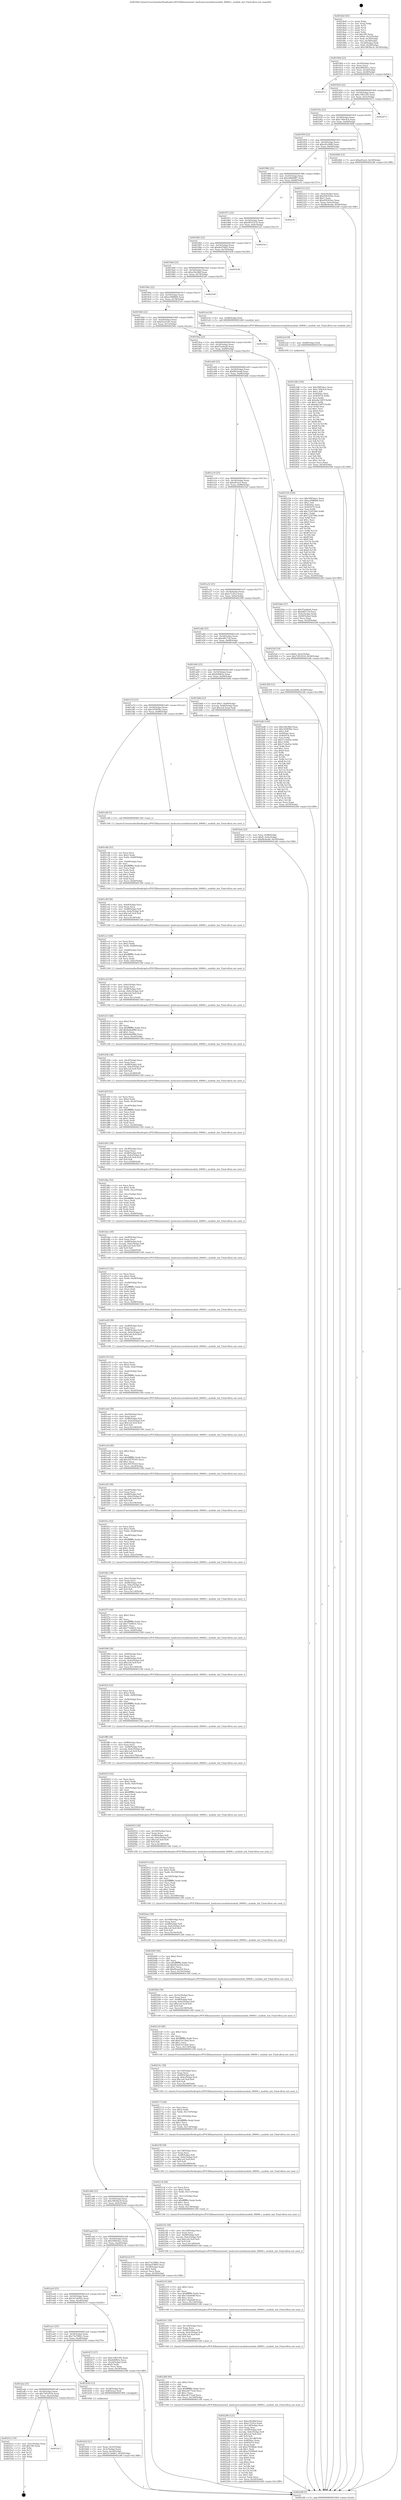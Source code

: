 digraph "0x4018e0" {
  label = "0x4018e0 (/mnt/c/Users/mathe/Desktop/tcc/POCII/binaries/extr_hashcatsrcmodulesmodule_00600.c_module_init_Final-ollvm.out::main(0))"
  labelloc = "t"
  node[shape=record]

  Entry [label="",width=0.3,height=0.3,shape=circle,fillcolor=black,style=filled]
  "0x40190d" [label="{
     0x40190d [23]\l
     | [instrs]\l
     &nbsp;&nbsp;0x40190d \<+3\>: mov -0x50(%rbp),%eax\l
     &nbsp;&nbsp;0x401910 \<+2\>: mov %eax,%ecx\l
     &nbsp;&nbsp;0x401912 \<+6\>: sub $0xa49d301c,%ecx\l
     &nbsp;&nbsp;0x401918 \<+3\>: mov %eax,-0x54(%rbp)\l
     &nbsp;&nbsp;0x40191b \<+3\>: mov %ecx,-0x58(%rbp)\l
     &nbsp;&nbsp;0x40191e \<+6\>: je 000000000040247e \<main+0xb9e\>\l
  }"]
  "0x40247e" [label="{
     0x40247e\l
  }", style=dashed]
  "0x401924" [label="{
     0x401924 [22]\l
     | [instrs]\l
     &nbsp;&nbsp;0x401924 \<+5\>: jmp 0000000000401929 \<main+0x49\>\l
     &nbsp;&nbsp;0x401929 \<+3\>: mov -0x54(%rbp),%eax\l
     &nbsp;&nbsp;0x40192c \<+5\>: sub $0xc1963185,%eax\l
     &nbsp;&nbsp;0x401931 \<+3\>: mov %eax,-0x5c(%rbp)\l
     &nbsp;&nbsp;0x401934 \<+6\>: je 0000000000402472 \<main+0xb92\>\l
  }"]
  Exit [label="",width=0.3,height=0.3,shape=circle,fillcolor=black,style=filled,peripheries=2]
  "0x402472" [label="{
     0x402472\l
  }", style=dashed]
  "0x40193a" [label="{
     0x40193a [22]\l
     | [instrs]\l
     &nbsp;&nbsp;0x40193a \<+5\>: jmp 000000000040193f \<main+0x5f\>\l
     &nbsp;&nbsp;0x40193f \<+3\>: mov -0x54(%rbp),%eax\l
     &nbsp;&nbsp;0x401942 \<+5\>: sub $0xc749c4c4,%eax\l
     &nbsp;&nbsp;0x401947 \<+3\>: mov %eax,-0x60(%rbp)\l
     &nbsp;&nbsp;0x40194a \<+6\>: je 0000000000402466 \<main+0xb86\>\l
  }"]
  "0x401b13" [label="{
     0x401b13\l
  }", style=dashed]
  "0x402466" [label="{
     0x402466 [12]\l
     | [instrs]\l
     &nbsp;&nbsp;0x402466 \<+7\>: movl $0xe81ae5,-0x50(%rbp)\l
     &nbsp;&nbsp;0x40246d \<+5\>: jmp 0000000000402c68 \<main+0x1388\>\l
  }"]
  "0x401950" [label="{
     0x401950 [22]\l
     | [instrs]\l
     &nbsp;&nbsp;0x401950 \<+5\>: jmp 0000000000401955 \<main+0x75\>\l
     &nbsp;&nbsp;0x401955 \<+3\>: mov -0x54(%rbp),%eax\l
     &nbsp;&nbsp;0x401958 \<+5\>: sub $0xcb5cfd46,%eax\l
     &nbsp;&nbsp;0x40195d \<+3\>: mov %eax,-0x64(%rbp)\l
     &nbsp;&nbsp;0x401960 \<+6\>: je 0000000000402315 \<main+0xa35\>\l
  }"]
  "0x4025c2" [label="{
     0x4025c2 [19]\l
     | [instrs]\l
     &nbsp;&nbsp;0x4025c2 \<+3\>: mov -0x2c(%rbp),%eax\l
     &nbsp;&nbsp;0x4025c5 \<+7\>: add $0x190,%rsp\l
     &nbsp;&nbsp;0x4025cc \<+1\>: pop %rbx\l
     &nbsp;&nbsp;0x4025cd \<+2\>: pop %r12\l
     &nbsp;&nbsp;0x4025cf \<+2\>: pop %r14\l
     &nbsp;&nbsp;0x4025d1 \<+2\>: pop %r15\l
     &nbsp;&nbsp;0x4025d3 \<+1\>: pop %rbp\l
     &nbsp;&nbsp;0x4025d4 \<+1\>: ret\l
  }"]
  "0x402315" [label="{
     0x402315 [31]\l
     | [instrs]\l
     &nbsp;&nbsp;0x402315 \<+3\>: mov -0x4c(%rbp),%eax\l
     &nbsp;&nbsp;0x402318 \<+5\>: add $0xd58343ee,%eax\l
     &nbsp;&nbsp;0x40231d \<+3\>: add $0x1,%eax\l
     &nbsp;&nbsp;0x402320 \<+5\>: sub $0xd58343ee,%eax\l
     &nbsp;&nbsp;0x402325 \<+3\>: mov %eax,-0x4c(%rbp)\l
     &nbsp;&nbsp;0x402328 \<+7\>: movl $0xf8cfeedd,-0x50(%rbp)\l
     &nbsp;&nbsp;0x40232f \<+5\>: jmp 0000000000402c68 \<main+0x1388\>\l
  }"]
  "0x401966" [label="{
     0x401966 [22]\l
     | [instrs]\l
     &nbsp;&nbsp;0x401966 \<+5\>: jmp 000000000040196b \<main+0x8b\>\l
     &nbsp;&nbsp;0x40196b \<+3\>: mov -0x54(%rbp),%eax\l
     &nbsp;&nbsp;0x40196e \<+5\>: sub $0xcb6b6987,%eax\l
     &nbsp;&nbsp;0x401973 \<+3\>: mov %eax,-0x68(%rbp)\l
     &nbsp;&nbsp;0x401976 \<+6\>: je 0000000000402c5c \<main+0x137c\>\l
  }"]
  "0x4023d6" [label="{
     0x4023d6 [144]\l
     | [instrs]\l
     &nbsp;&nbsp;0x4023d6 \<+5\>: mov $0x5085ebcc,%eax\l
     &nbsp;&nbsp;0x4023db \<+5\>: mov $0xc749c4c4,%ecx\l
     &nbsp;&nbsp;0x4023e0 \<+2\>: mov $0x1,%dl\l
     &nbsp;&nbsp;0x4023e2 \<+7\>: mov 0x4050ac,%esi\l
     &nbsp;&nbsp;0x4023e9 \<+8\>: mov 0x405074,%r8d\l
     &nbsp;&nbsp;0x4023f1 \<+3\>: mov %esi,%r9d\l
     &nbsp;&nbsp;0x4023f4 \<+7\>: add $0xe6a7d97f,%r9d\l
     &nbsp;&nbsp;0x4023fb \<+4\>: sub $0x1,%r9d\l
     &nbsp;&nbsp;0x4023ff \<+7\>: sub $0xe6a7d97f,%r9d\l
     &nbsp;&nbsp;0x402406 \<+4\>: imul %r9d,%esi\l
     &nbsp;&nbsp;0x40240a \<+3\>: and $0x1,%esi\l
     &nbsp;&nbsp;0x40240d \<+3\>: cmp $0x0,%esi\l
     &nbsp;&nbsp;0x402410 \<+4\>: sete %r10b\l
     &nbsp;&nbsp;0x402414 \<+4\>: cmp $0xa,%r8d\l
     &nbsp;&nbsp;0x402418 \<+4\>: setl %r11b\l
     &nbsp;&nbsp;0x40241c \<+3\>: mov %r10b,%bl\l
     &nbsp;&nbsp;0x40241f \<+3\>: xor $0xff,%bl\l
     &nbsp;&nbsp;0x402422 \<+3\>: mov %r11b,%r14b\l
     &nbsp;&nbsp;0x402425 \<+4\>: xor $0xff,%r14b\l
     &nbsp;&nbsp;0x402429 \<+3\>: xor $0x0,%dl\l
     &nbsp;&nbsp;0x40242c \<+3\>: mov %bl,%r15b\l
     &nbsp;&nbsp;0x40242f \<+4\>: and $0x0,%r15b\l
     &nbsp;&nbsp;0x402433 \<+3\>: and %dl,%r10b\l
     &nbsp;&nbsp;0x402436 \<+3\>: mov %r14b,%r12b\l
     &nbsp;&nbsp;0x402439 \<+4\>: and $0x0,%r12b\l
     &nbsp;&nbsp;0x40243d \<+3\>: and %dl,%r11b\l
     &nbsp;&nbsp;0x402440 \<+3\>: or %r10b,%r15b\l
     &nbsp;&nbsp;0x402443 \<+3\>: or %r11b,%r12b\l
     &nbsp;&nbsp;0x402446 \<+3\>: xor %r12b,%r15b\l
     &nbsp;&nbsp;0x402449 \<+3\>: or %r14b,%bl\l
     &nbsp;&nbsp;0x40244c \<+3\>: xor $0xff,%bl\l
     &nbsp;&nbsp;0x40244f \<+3\>: or $0x0,%dl\l
     &nbsp;&nbsp;0x402452 \<+2\>: and %dl,%bl\l
     &nbsp;&nbsp;0x402454 \<+3\>: or %bl,%r15b\l
     &nbsp;&nbsp;0x402457 \<+4\>: test $0x1,%r15b\l
     &nbsp;&nbsp;0x40245b \<+3\>: cmovne %ecx,%eax\l
     &nbsp;&nbsp;0x40245e \<+3\>: mov %eax,-0x50(%rbp)\l
     &nbsp;&nbsp;0x402461 \<+5\>: jmp 0000000000402c68 \<main+0x1388\>\l
  }"]
  "0x402c5c" [label="{
     0x402c5c\l
  }", style=dashed]
  "0x40197c" [label="{
     0x40197c [22]\l
     | [instrs]\l
     &nbsp;&nbsp;0x40197c \<+5\>: jmp 0000000000401981 \<main+0xa1\>\l
     &nbsp;&nbsp;0x401981 \<+3\>: mov -0x54(%rbp),%eax\l
     &nbsp;&nbsp;0x401984 \<+5\>: sub $0xd4553a7b,%eax\l
     &nbsp;&nbsp;0x401989 \<+3\>: mov %eax,-0x6c(%rbp)\l
     &nbsp;&nbsp;0x40198c \<+6\>: je 00000000004025a3 \<main+0xcc3\>\l
  }"]
  "0x4023cd" [label="{
     0x4023cd [9]\l
     | [instrs]\l
     &nbsp;&nbsp;0x4023cd \<+4\>: mov -0x48(%rbp),%rdi\l
     &nbsp;&nbsp;0x4023d1 \<+5\>: call 0000000000401030 \<free@plt\>\l
     | [calls]\l
     &nbsp;&nbsp;0x401030 \{1\} (unknown)\l
  }"]
  "0x4025a3" [label="{
     0x4025a3\l
  }", style=dashed]
  "0x401992" [label="{
     0x401992 [22]\l
     | [instrs]\l
     &nbsp;&nbsp;0x401992 \<+5\>: jmp 0000000000401997 \<main+0xb7\>\l
     &nbsp;&nbsp;0x401997 \<+3\>: mov -0x54(%rbp),%eax\l
     &nbsp;&nbsp;0x40199a \<+5\>: sub $0xded7f693,%eax\l
     &nbsp;&nbsp;0x40199f \<+3\>: mov %eax,-0x70(%rbp)\l
     &nbsp;&nbsp;0x4019a2 \<+6\>: je 0000000000401b38 \<main+0x258\>\l
  }"]
  "0x402290" [label="{
     0x402290 [121]\l
     | [instrs]\l
     &nbsp;&nbsp;0x402290 \<+5\>: mov $0xe36c9faf,%ecx\l
     &nbsp;&nbsp;0x402295 \<+5\>: mov $0xe723f1a,%edx\l
     &nbsp;&nbsp;0x40229a \<+6\>: mov -0x128(%rbp),%esi\l
     &nbsp;&nbsp;0x4022a0 \<+3\>: imul %eax,%esi\l
     &nbsp;&nbsp;0x4022a3 \<+4\>: mov -0x48(%rbp),%r8\l
     &nbsp;&nbsp;0x4022a7 \<+4\>: movslq -0x4c(%rbp),%r9\l
     &nbsp;&nbsp;0x4022ab \<+7\>: imul $0x1e0,%r9,%r9\l
     &nbsp;&nbsp;0x4022b2 \<+3\>: add %r9,%r8\l
     &nbsp;&nbsp;0x4022b5 \<+7\>: mov %esi,0x1d8(%r8)\l
     &nbsp;&nbsp;0x4022bc \<+7\>: mov 0x4050ac,%eax\l
     &nbsp;&nbsp;0x4022c3 \<+7\>: mov 0x405074,%esi\l
     &nbsp;&nbsp;0x4022ca \<+2\>: mov %eax,%edi\l
     &nbsp;&nbsp;0x4022cc \<+6\>: sub $0xe70566a6,%edi\l
     &nbsp;&nbsp;0x4022d2 \<+3\>: sub $0x1,%edi\l
     &nbsp;&nbsp;0x4022d5 \<+6\>: add $0xe70566a6,%edi\l
     &nbsp;&nbsp;0x4022db \<+3\>: imul %edi,%eax\l
     &nbsp;&nbsp;0x4022de \<+3\>: and $0x1,%eax\l
     &nbsp;&nbsp;0x4022e1 \<+3\>: cmp $0x0,%eax\l
     &nbsp;&nbsp;0x4022e4 \<+4\>: sete %r10b\l
     &nbsp;&nbsp;0x4022e8 \<+3\>: cmp $0xa,%esi\l
     &nbsp;&nbsp;0x4022eb \<+4\>: setl %r11b\l
     &nbsp;&nbsp;0x4022ef \<+3\>: mov %r10b,%bl\l
     &nbsp;&nbsp;0x4022f2 \<+3\>: and %r11b,%bl\l
     &nbsp;&nbsp;0x4022f5 \<+3\>: xor %r11b,%r10b\l
     &nbsp;&nbsp;0x4022f8 \<+3\>: or %r10b,%bl\l
     &nbsp;&nbsp;0x4022fb \<+3\>: test $0x1,%bl\l
     &nbsp;&nbsp;0x4022fe \<+3\>: cmovne %edx,%ecx\l
     &nbsp;&nbsp;0x402301 \<+3\>: mov %ecx,-0x50(%rbp)\l
     &nbsp;&nbsp;0x402304 \<+5\>: jmp 0000000000402c68 \<main+0x1388\>\l
  }"]
  "0x401b38" [label="{
     0x401b38\l
  }", style=dashed]
  "0x4019a8" [label="{
     0x4019a8 [22]\l
     | [instrs]\l
     &nbsp;&nbsp;0x4019a8 \<+5\>: jmp 00000000004019ad \<main+0xcd\>\l
     &nbsp;&nbsp;0x4019ad \<+3\>: mov -0x54(%rbp),%eax\l
     &nbsp;&nbsp;0x4019b0 \<+5\>: sub $0xe36c9faf,%eax\l
     &nbsp;&nbsp;0x4019b5 \<+3\>: mov %eax,-0x74(%rbp)\l
     &nbsp;&nbsp;0x4019b8 \<+6\>: je 00000000004025d5 \<main+0xcf5\>\l
  }"]
  "0x402268" [label="{
     0x402268 [40]\l
     | [instrs]\l
     &nbsp;&nbsp;0x402268 \<+5\>: mov $0x2,%ecx\l
     &nbsp;&nbsp;0x40226d \<+1\>: cltd\l
     &nbsp;&nbsp;0x40226e \<+2\>: idiv %ecx\l
     &nbsp;&nbsp;0x402270 \<+6\>: imul $0xfffffffe,%edx,%ecx\l
     &nbsp;&nbsp;0x402276 \<+6\>: add $0xe2b77e2d,%ecx\l
     &nbsp;&nbsp;0x40227c \<+3\>: add $0x1,%ecx\l
     &nbsp;&nbsp;0x40227f \<+6\>: sub $0xe2b77e2d,%ecx\l
     &nbsp;&nbsp;0x402285 \<+6\>: mov %ecx,-0x128(%rbp)\l
     &nbsp;&nbsp;0x40228b \<+5\>: call 0000000000401160 \<next_i\>\l
     | [calls]\l
     &nbsp;&nbsp;0x401160 \{1\} (/mnt/c/Users/mathe/Desktop/tcc/POCII/binaries/extr_hashcatsrcmodulesmodule_00600.c_module_init_Final-ollvm.out::next_i)\l
  }"]
  "0x4025d5" [label="{
     0x4025d5\l
  }", style=dashed]
  "0x4019be" [label="{
     0x4019be [22]\l
     | [instrs]\l
     &nbsp;&nbsp;0x4019be \<+5\>: jmp 00000000004019c3 \<main+0xe3\>\l
     &nbsp;&nbsp;0x4019c3 \<+3\>: mov -0x54(%rbp),%eax\l
     &nbsp;&nbsp;0x4019c6 \<+5\>: sub $0xec098668,%eax\l
     &nbsp;&nbsp;0x4019cb \<+3\>: mov %eax,-0x78(%rbp)\l
     &nbsp;&nbsp;0x4019ce \<+6\>: je 00000000004023c4 \<main+0xae4\>\l
  }"]
  "0x402241" [label="{
     0x402241 [39]\l
     | [instrs]\l
     &nbsp;&nbsp;0x402241 \<+6\>: mov -0x124(%rbp),%ecx\l
     &nbsp;&nbsp;0x402247 \<+3\>: imul %eax,%ecx\l
     &nbsp;&nbsp;0x40224a \<+4\>: mov -0x48(%rbp),%r8\l
     &nbsp;&nbsp;0x40224e \<+4\>: movslq -0x4c(%rbp),%r9\l
     &nbsp;&nbsp;0x402252 \<+7\>: imul $0x1e0,%r9,%r9\l
     &nbsp;&nbsp;0x402259 \<+3\>: add %r9,%r8\l
     &nbsp;&nbsp;0x40225c \<+7\>: mov %ecx,0x1d4(%r8)\l
     &nbsp;&nbsp;0x402263 \<+5\>: call 0000000000401160 \<next_i\>\l
     | [calls]\l
     &nbsp;&nbsp;0x401160 \{1\} (/mnt/c/Users/mathe/Desktop/tcc/POCII/binaries/extr_hashcatsrcmodulesmodule_00600.c_module_init_Final-ollvm.out::next_i)\l
  }"]
  "0x4023c4" [label="{
     0x4023c4 [9]\l
     | [instrs]\l
     &nbsp;&nbsp;0x4023c4 \<+4\>: mov -0x48(%rbp),%rdi\l
     &nbsp;&nbsp;0x4023c8 \<+5\>: call 0000000000401440 \<module_init\>\l
     | [calls]\l
     &nbsp;&nbsp;0x401440 \{1\} (/mnt/c/Users/mathe/Desktop/tcc/POCII/binaries/extr_hashcatsrcmodulesmodule_00600.c_module_init_Final-ollvm.out::module_init)\l
  }"]
  "0x4019d4" [label="{
     0x4019d4 [22]\l
     | [instrs]\l
     &nbsp;&nbsp;0x4019d4 \<+5\>: jmp 00000000004019d9 \<main+0xf9\>\l
     &nbsp;&nbsp;0x4019d9 \<+3\>: mov -0x54(%rbp),%eax\l
     &nbsp;&nbsp;0x4019dc \<+5\>: sub $0xf3e2216c,%eax\l
     &nbsp;&nbsp;0x4019e1 \<+3\>: mov %eax,-0x7c(%rbp)\l
     &nbsp;&nbsp;0x4019e4 \<+6\>: je 000000000040250e \<main+0xc2e\>\l
  }"]
  "0x402219" [label="{
     0x402219 [40]\l
     | [instrs]\l
     &nbsp;&nbsp;0x402219 \<+5\>: mov $0x2,%ecx\l
     &nbsp;&nbsp;0x40221e \<+1\>: cltd\l
     &nbsp;&nbsp;0x40221f \<+2\>: idiv %ecx\l
     &nbsp;&nbsp;0x402221 \<+6\>: imul $0xfffffffe,%edx,%ecx\l
     &nbsp;&nbsp;0x402227 \<+6\>: sub $0x7c6ade8f,%ecx\l
     &nbsp;&nbsp;0x40222d \<+3\>: add $0x1,%ecx\l
     &nbsp;&nbsp;0x402230 \<+6\>: add $0x7c6ade8f,%ecx\l
     &nbsp;&nbsp;0x402236 \<+6\>: mov %ecx,-0x124(%rbp)\l
     &nbsp;&nbsp;0x40223c \<+5\>: call 0000000000401160 \<next_i\>\l
     | [calls]\l
     &nbsp;&nbsp;0x401160 \{1\} (/mnt/c/Users/mathe/Desktop/tcc/POCII/binaries/extr_hashcatsrcmodulesmodule_00600.c_module_init_Final-ollvm.out::next_i)\l
  }"]
  "0x40250e" [label="{
     0x40250e\l
  }", style=dashed]
  "0x4019ea" [label="{
     0x4019ea [22]\l
     | [instrs]\l
     &nbsp;&nbsp;0x4019ea \<+5\>: jmp 00000000004019ef \<main+0x10f\>\l
     &nbsp;&nbsp;0x4019ef \<+3\>: mov -0x54(%rbp),%eax\l
     &nbsp;&nbsp;0x4019f2 \<+5\>: sub $0xf7ae9ed4,%eax\l
     &nbsp;&nbsp;0x4019f7 \<+3\>: mov %eax,-0x80(%rbp)\l
     &nbsp;&nbsp;0x4019fa \<+6\>: je 0000000000402334 \<main+0xa54\>\l
  }"]
  "0x4021f2" [label="{
     0x4021f2 [39]\l
     | [instrs]\l
     &nbsp;&nbsp;0x4021f2 \<+6\>: mov -0x120(%rbp),%ecx\l
     &nbsp;&nbsp;0x4021f8 \<+3\>: imul %eax,%ecx\l
     &nbsp;&nbsp;0x4021fb \<+4\>: mov -0x48(%rbp),%r8\l
     &nbsp;&nbsp;0x4021ff \<+4\>: movslq -0x4c(%rbp),%r9\l
     &nbsp;&nbsp;0x402203 \<+7\>: imul $0x1e0,%r9,%r9\l
     &nbsp;&nbsp;0x40220a \<+3\>: add %r9,%r8\l
     &nbsp;&nbsp;0x40220d \<+7\>: mov %ecx,0x1d0(%r8)\l
     &nbsp;&nbsp;0x402214 \<+5\>: call 0000000000401160 \<next_i\>\l
     | [calls]\l
     &nbsp;&nbsp;0x401160 \{1\} (/mnt/c/Users/mathe/Desktop/tcc/POCII/binaries/extr_hashcatsrcmodulesmodule_00600.c_module_init_Final-ollvm.out::next_i)\l
  }"]
  "0x402334" [label="{
     0x402334 [144]\l
     | [instrs]\l
     &nbsp;&nbsp;0x402334 \<+5\>: mov $0x5085ebcc,%eax\l
     &nbsp;&nbsp;0x402339 \<+5\>: mov $0xec098668,%ecx\l
     &nbsp;&nbsp;0x40233e \<+2\>: mov $0x1,%dl\l
     &nbsp;&nbsp;0x402340 \<+7\>: mov 0x4050ac,%esi\l
     &nbsp;&nbsp;0x402347 \<+7\>: mov 0x405074,%edi\l
     &nbsp;&nbsp;0x40234e \<+3\>: mov %esi,%r8d\l
     &nbsp;&nbsp;0x402351 \<+7\>: add $0x7224748e,%r8d\l
     &nbsp;&nbsp;0x402358 \<+4\>: sub $0x1,%r8d\l
     &nbsp;&nbsp;0x40235c \<+7\>: sub $0x7224748e,%r8d\l
     &nbsp;&nbsp;0x402363 \<+4\>: imul %r8d,%esi\l
     &nbsp;&nbsp;0x402367 \<+3\>: and $0x1,%esi\l
     &nbsp;&nbsp;0x40236a \<+3\>: cmp $0x0,%esi\l
     &nbsp;&nbsp;0x40236d \<+4\>: sete %r9b\l
     &nbsp;&nbsp;0x402371 \<+3\>: cmp $0xa,%edi\l
     &nbsp;&nbsp;0x402374 \<+4\>: setl %r10b\l
     &nbsp;&nbsp;0x402378 \<+3\>: mov %r9b,%r11b\l
     &nbsp;&nbsp;0x40237b \<+4\>: xor $0xff,%r11b\l
     &nbsp;&nbsp;0x40237f \<+3\>: mov %r10b,%bl\l
     &nbsp;&nbsp;0x402382 \<+3\>: xor $0xff,%bl\l
     &nbsp;&nbsp;0x402385 \<+3\>: xor $0x0,%dl\l
     &nbsp;&nbsp;0x402388 \<+3\>: mov %r11b,%r14b\l
     &nbsp;&nbsp;0x40238b \<+4\>: and $0x0,%r14b\l
     &nbsp;&nbsp;0x40238f \<+3\>: and %dl,%r9b\l
     &nbsp;&nbsp;0x402392 \<+3\>: mov %bl,%r15b\l
     &nbsp;&nbsp;0x402395 \<+4\>: and $0x0,%r15b\l
     &nbsp;&nbsp;0x402399 \<+3\>: and %dl,%r10b\l
     &nbsp;&nbsp;0x40239c \<+3\>: or %r9b,%r14b\l
     &nbsp;&nbsp;0x40239f \<+3\>: or %r10b,%r15b\l
     &nbsp;&nbsp;0x4023a2 \<+3\>: xor %r15b,%r14b\l
     &nbsp;&nbsp;0x4023a5 \<+3\>: or %bl,%r11b\l
     &nbsp;&nbsp;0x4023a8 \<+4\>: xor $0xff,%r11b\l
     &nbsp;&nbsp;0x4023ac \<+3\>: or $0x0,%dl\l
     &nbsp;&nbsp;0x4023af \<+3\>: and %dl,%r11b\l
     &nbsp;&nbsp;0x4023b2 \<+3\>: or %r11b,%r14b\l
     &nbsp;&nbsp;0x4023b5 \<+4\>: test $0x1,%r14b\l
     &nbsp;&nbsp;0x4023b9 \<+3\>: cmovne %ecx,%eax\l
     &nbsp;&nbsp;0x4023bc \<+3\>: mov %eax,-0x50(%rbp)\l
     &nbsp;&nbsp;0x4023bf \<+5\>: jmp 0000000000402c68 \<main+0x1388\>\l
  }"]
  "0x401a00" [label="{
     0x401a00 [25]\l
     | [instrs]\l
     &nbsp;&nbsp;0x401a00 \<+5\>: jmp 0000000000401a05 \<main+0x125\>\l
     &nbsp;&nbsp;0x401a05 \<+3\>: mov -0x54(%rbp),%eax\l
     &nbsp;&nbsp;0x401a08 \<+5\>: sub $0xf8cfeedd,%eax\l
     &nbsp;&nbsp;0x401a0d \<+6\>: mov %eax,-0x84(%rbp)\l
     &nbsp;&nbsp;0x401a13 \<+6\>: je 0000000000401bbb \<main+0x2db\>\l
  }"]
  "0x4021c6" [label="{
     0x4021c6 [44]\l
     | [instrs]\l
     &nbsp;&nbsp;0x4021c6 \<+2\>: xor %ecx,%ecx\l
     &nbsp;&nbsp;0x4021c8 \<+5\>: mov $0x2,%edx\l
     &nbsp;&nbsp;0x4021cd \<+6\>: mov %edx,-0x11c(%rbp)\l
     &nbsp;&nbsp;0x4021d3 \<+1\>: cltd\l
     &nbsp;&nbsp;0x4021d4 \<+6\>: mov -0x11c(%rbp),%esi\l
     &nbsp;&nbsp;0x4021da \<+2\>: idiv %esi\l
     &nbsp;&nbsp;0x4021dc \<+6\>: imul $0xfffffffe,%edx,%edx\l
     &nbsp;&nbsp;0x4021e2 \<+3\>: sub $0x1,%ecx\l
     &nbsp;&nbsp;0x4021e5 \<+2\>: sub %ecx,%edx\l
     &nbsp;&nbsp;0x4021e7 \<+6\>: mov %edx,-0x120(%rbp)\l
     &nbsp;&nbsp;0x4021ed \<+5\>: call 0000000000401160 \<next_i\>\l
     | [calls]\l
     &nbsp;&nbsp;0x401160 \{1\} (/mnt/c/Users/mathe/Desktop/tcc/POCII/binaries/extr_hashcatsrcmodulesmodule_00600.c_module_init_Final-ollvm.out::next_i)\l
  }"]
  "0x401bbb" [label="{
     0x401bbb [27]\l
     | [instrs]\l
     &nbsp;&nbsp;0x401bbb \<+5\>: mov $0xf7ae9ed4,%eax\l
     &nbsp;&nbsp;0x401bc0 \<+5\>: mov $0xef8373d,%ecx\l
     &nbsp;&nbsp;0x401bc5 \<+3\>: mov -0x4c(%rbp),%edx\l
     &nbsp;&nbsp;0x401bc8 \<+3\>: cmp -0x40(%rbp),%edx\l
     &nbsp;&nbsp;0x401bcb \<+3\>: cmovl %ecx,%eax\l
     &nbsp;&nbsp;0x401bce \<+3\>: mov %eax,-0x50(%rbp)\l
     &nbsp;&nbsp;0x401bd1 \<+5\>: jmp 0000000000402c68 \<main+0x1388\>\l
  }"]
  "0x401a19" [label="{
     0x401a19 [25]\l
     | [instrs]\l
     &nbsp;&nbsp;0x401a19 \<+5\>: jmp 0000000000401a1e \<main+0x13e\>\l
     &nbsp;&nbsp;0x401a1e \<+3\>: mov -0x54(%rbp),%eax\l
     &nbsp;&nbsp;0x401a21 \<+5\>: sub $0xe81ae5,%eax\l
     &nbsp;&nbsp;0x401a26 \<+6\>: mov %eax,-0x88(%rbp)\l
     &nbsp;&nbsp;0x401a2c \<+6\>: je 00000000004025af \<main+0xccf\>\l
  }"]
  "0x40219f" [label="{
     0x40219f [39]\l
     | [instrs]\l
     &nbsp;&nbsp;0x40219f \<+6\>: mov -0x118(%rbp),%ecx\l
     &nbsp;&nbsp;0x4021a5 \<+3\>: imul %eax,%ecx\l
     &nbsp;&nbsp;0x4021a8 \<+4\>: mov -0x48(%rbp),%r8\l
     &nbsp;&nbsp;0x4021ac \<+4\>: movslq -0x4c(%rbp),%r9\l
     &nbsp;&nbsp;0x4021b0 \<+7\>: imul $0x1e0,%r9,%r9\l
     &nbsp;&nbsp;0x4021b7 \<+3\>: add %r9,%r8\l
     &nbsp;&nbsp;0x4021ba \<+7\>: mov %ecx,0x198(%r8)\l
     &nbsp;&nbsp;0x4021c1 \<+5\>: call 0000000000401160 \<next_i\>\l
     | [calls]\l
     &nbsp;&nbsp;0x401160 \{1\} (/mnt/c/Users/mathe/Desktop/tcc/POCII/binaries/extr_hashcatsrcmodulesmodule_00600.c_module_init_Final-ollvm.out::next_i)\l
  }"]
  "0x4025af" [label="{
     0x4025af [19]\l
     | [instrs]\l
     &nbsp;&nbsp;0x4025af \<+7\>: movl $0x0,-0x2c(%rbp)\l
     &nbsp;&nbsp;0x4025b6 \<+7\>: movl $0x74f1d524,-0x50(%rbp)\l
     &nbsp;&nbsp;0x4025bd \<+5\>: jmp 0000000000402c68 \<main+0x1388\>\l
  }"]
  "0x401a32" [label="{
     0x401a32 [25]\l
     | [instrs]\l
     &nbsp;&nbsp;0x401a32 \<+5\>: jmp 0000000000401a37 \<main+0x157\>\l
     &nbsp;&nbsp;0x401a37 \<+3\>: mov -0x54(%rbp),%eax\l
     &nbsp;&nbsp;0x401a3a \<+5\>: sub $0xe723f1a,%eax\l
     &nbsp;&nbsp;0x401a3f \<+6\>: mov %eax,-0x8c(%rbp)\l
     &nbsp;&nbsp;0x401a45 \<+6\>: je 0000000000402309 \<main+0xa29\>\l
  }"]
  "0x402173" [label="{
     0x402173 [44]\l
     | [instrs]\l
     &nbsp;&nbsp;0x402173 \<+2\>: xor %ecx,%ecx\l
     &nbsp;&nbsp;0x402175 \<+5\>: mov $0x2,%edx\l
     &nbsp;&nbsp;0x40217a \<+6\>: mov %edx,-0x114(%rbp)\l
     &nbsp;&nbsp;0x402180 \<+1\>: cltd\l
     &nbsp;&nbsp;0x402181 \<+6\>: mov -0x114(%rbp),%esi\l
     &nbsp;&nbsp;0x402187 \<+2\>: idiv %esi\l
     &nbsp;&nbsp;0x402189 \<+6\>: imul $0xfffffffe,%edx,%edx\l
     &nbsp;&nbsp;0x40218f \<+3\>: sub $0x1,%ecx\l
     &nbsp;&nbsp;0x402192 \<+2\>: sub %ecx,%edx\l
     &nbsp;&nbsp;0x402194 \<+6\>: mov %edx,-0x118(%rbp)\l
     &nbsp;&nbsp;0x40219a \<+5\>: call 0000000000401160 \<next_i\>\l
     | [calls]\l
     &nbsp;&nbsp;0x401160 \{1\} (/mnt/c/Users/mathe/Desktop/tcc/POCII/binaries/extr_hashcatsrcmodulesmodule_00600.c_module_init_Final-ollvm.out::next_i)\l
  }"]
  "0x402309" [label="{
     0x402309 [12]\l
     | [instrs]\l
     &nbsp;&nbsp;0x402309 \<+7\>: movl $0xcb5cfd46,-0x50(%rbp)\l
     &nbsp;&nbsp;0x402310 \<+5\>: jmp 0000000000402c68 \<main+0x1388\>\l
  }"]
  "0x401a4b" [label="{
     0x401a4b [25]\l
     | [instrs]\l
     &nbsp;&nbsp;0x401a4b \<+5\>: jmp 0000000000401a50 \<main+0x170\>\l
     &nbsp;&nbsp;0x401a50 \<+3\>: mov -0x54(%rbp),%eax\l
     &nbsp;&nbsp;0x401a53 \<+5\>: sub $0xef8373d,%eax\l
     &nbsp;&nbsp;0x401a58 \<+6\>: mov %eax,-0x90(%rbp)\l
     &nbsp;&nbsp;0x401a5e \<+6\>: je 0000000000401bd6 \<main+0x2f6\>\l
  }"]
  "0x40214c" [label="{
     0x40214c [39]\l
     | [instrs]\l
     &nbsp;&nbsp;0x40214c \<+6\>: mov -0x110(%rbp),%ecx\l
     &nbsp;&nbsp;0x402152 \<+3\>: imul %eax,%ecx\l
     &nbsp;&nbsp;0x402155 \<+4\>: mov -0x48(%rbp),%r8\l
     &nbsp;&nbsp;0x402159 \<+4\>: movslq -0x4c(%rbp),%r9\l
     &nbsp;&nbsp;0x40215d \<+7\>: imul $0x1e0,%r9,%r9\l
     &nbsp;&nbsp;0x402164 \<+3\>: add %r9,%r8\l
     &nbsp;&nbsp;0x402167 \<+7\>: mov %ecx,0x194(%r8)\l
     &nbsp;&nbsp;0x40216e \<+5\>: call 0000000000401160 \<next_i\>\l
     | [calls]\l
     &nbsp;&nbsp;0x401160 \{1\} (/mnt/c/Users/mathe/Desktop/tcc/POCII/binaries/extr_hashcatsrcmodulesmodule_00600.c_module_init_Final-ollvm.out::next_i)\l
  }"]
  "0x401bd6" [label="{
     0x401bd6 [144]\l
     | [instrs]\l
     &nbsp;&nbsp;0x401bd6 \<+5\>: mov $0xe36c9faf,%eax\l
     &nbsp;&nbsp;0x401bdb \<+5\>: mov $0x16585f4c,%ecx\l
     &nbsp;&nbsp;0x401be0 \<+2\>: mov $0x1,%dl\l
     &nbsp;&nbsp;0x401be2 \<+7\>: mov 0x4050ac,%esi\l
     &nbsp;&nbsp;0x401be9 \<+7\>: mov 0x405074,%edi\l
     &nbsp;&nbsp;0x401bf0 \<+3\>: mov %esi,%r8d\l
     &nbsp;&nbsp;0x401bf3 \<+7\>: sub $0x57c4e65e,%r8d\l
     &nbsp;&nbsp;0x401bfa \<+4\>: sub $0x1,%r8d\l
     &nbsp;&nbsp;0x401bfe \<+7\>: add $0x57c4e65e,%r8d\l
     &nbsp;&nbsp;0x401c05 \<+4\>: imul %r8d,%esi\l
     &nbsp;&nbsp;0x401c09 \<+3\>: and $0x1,%esi\l
     &nbsp;&nbsp;0x401c0c \<+3\>: cmp $0x0,%esi\l
     &nbsp;&nbsp;0x401c0f \<+4\>: sete %r9b\l
     &nbsp;&nbsp;0x401c13 \<+3\>: cmp $0xa,%edi\l
     &nbsp;&nbsp;0x401c16 \<+4\>: setl %r10b\l
     &nbsp;&nbsp;0x401c1a \<+3\>: mov %r9b,%r11b\l
     &nbsp;&nbsp;0x401c1d \<+4\>: xor $0xff,%r11b\l
     &nbsp;&nbsp;0x401c21 \<+3\>: mov %r10b,%bl\l
     &nbsp;&nbsp;0x401c24 \<+3\>: xor $0xff,%bl\l
     &nbsp;&nbsp;0x401c27 \<+3\>: xor $0x0,%dl\l
     &nbsp;&nbsp;0x401c2a \<+3\>: mov %r11b,%r14b\l
     &nbsp;&nbsp;0x401c2d \<+4\>: and $0x0,%r14b\l
     &nbsp;&nbsp;0x401c31 \<+3\>: and %dl,%r9b\l
     &nbsp;&nbsp;0x401c34 \<+3\>: mov %bl,%r15b\l
     &nbsp;&nbsp;0x401c37 \<+4\>: and $0x0,%r15b\l
     &nbsp;&nbsp;0x401c3b \<+3\>: and %dl,%r10b\l
     &nbsp;&nbsp;0x401c3e \<+3\>: or %r9b,%r14b\l
     &nbsp;&nbsp;0x401c41 \<+3\>: or %r10b,%r15b\l
     &nbsp;&nbsp;0x401c44 \<+3\>: xor %r15b,%r14b\l
     &nbsp;&nbsp;0x401c47 \<+3\>: or %bl,%r11b\l
     &nbsp;&nbsp;0x401c4a \<+4\>: xor $0xff,%r11b\l
     &nbsp;&nbsp;0x401c4e \<+3\>: or $0x0,%dl\l
     &nbsp;&nbsp;0x401c51 \<+3\>: and %dl,%r11b\l
     &nbsp;&nbsp;0x401c54 \<+3\>: or %r11b,%r14b\l
     &nbsp;&nbsp;0x401c57 \<+4\>: test $0x1,%r14b\l
     &nbsp;&nbsp;0x401c5b \<+3\>: cmovne %ecx,%eax\l
     &nbsp;&nbsp;0x401c5e \<+3\>: mov %eax,-0x50(%rbp)\l
     &nbsp;&nbsp;0x401c61 \<+5\>: jmp 0000000000402c68 \<main+0x1388\>\l
  }"]
  "0x401a64" [label="{
     0x401a64 [25]\l
     | [instrs]\l
     &nbsp;&nbsp;0x401a64 \<+5\>: jmp 0000000000401a69 \<main+0x189\>\l
     &nbsp;&nbsp;0x401a69 \<+3\>: mov -0x54(%rbp),%eax\l
     &nbsp;&nbsp;0x401a6c \<+5\>: sub $0xfe6963e,%eax\l
     &nbsp;&nbsp;0x401a71 \<+6\>: mov %eax,-0x94(%rbp)\l
     &nbsp;&nbsp;0x401a77 \<+6\>: je 0000000000401b8d \<main+0x2ad\>\l
  }"]
  "0x402124" [label="{
     0x402124 [40]\l
     | [instrs]\l
     &nbsp;&nbsp;0x402124 \<+5\>: mov $0x2,%ecx\l
     &nbsp;&nbsp;0x402129 \<+1\>: cltd\l
     &nbsp;&nbsp;0x40212a \<+2\>: idiv %ecx\l
     &nbsp;&nbsp;0x40212c \<+6\>: imul $0xfffffffe,%edx,%ecx\l
     &nbsp;&nbsp;0x402132 \<+6\>: add $0x47e12fa4,%ecx\l
     &nbsp;&nbsp;0x402138 \<+3\>: add $0x1,%ecx\l
     &nbsp;&nbsp;0x40213b \<+6\>: sub $0x47e12fa4,%ecx\l
     &nbsp;&nbsp;0x402141 \<+6\>: mov %ecx,-0x110(%rbp)\l
     &nbsp;&nbsp;0x402147 \<+5\>: call 0000000000401160 \<next_i\>\l
     | [calls]\l
     &nbsp;&nbsp;0x401160 \{1\} (/mnt/c/Users/mathe/Desktop/tcc/POCII/binaries/extr_hashcatsrcmodulesmodule_00600.c_module_init_Final-ollvm.out::next_i)\l
  }"]
  "0x401b8d" [label="{
     0x401b8d [23]\l
     | [instrs]\l
     &nbsp;&nbsp;0x401b8d \<+7\>: movl $0x1,-0x40(%rbp)\l
     &nbsp;&nbsp;0x401b94 \<+4\>: movslq -0x40(%rbp),%rax\l
     &nbsp;&nbsp;0x401b98 \<+7\>: imul $0x1e0,%rax,%rdi\l
     &nbsp;&nbsp;0x401b9f \<+5\>: call 0000000000401050 \<malloc@plt\>\l
     | [calls]\l
     &nbsp;&nbsp;0x401050 \{1\} (unknown)\l
  }"]
  "0x401a7d" [label="{
     0x401a7d [25]\l
     | [instrs]\l
     &nbsp;&nbsp;0x401a7d \<+5\>: jmp 0000000000401a82 \<main+0x1a2\>\l
     &nbsp;&nbsp;0x401a82 \<+3\>: mov -0x54(%rbp),%eax\l
     &nbsp;&nbsp;0x401a85 \<+5\>: sub $0x16585f4c,%eax\l
     &nbsp;&nbsp;0x401a8a \<+6\>: mov %eax,-0x98(%rbp)\l
     &nbsp;&nbsp;0x401a90 \<+6\>: je 0000000000401c66 \<main+0x386\>\l
  }"]
  "0x4020fd" [label="{
     0x4020fd [39]\l
     | [instrs]\l
     &nbsp;&nbsp;0x4020fd \<+6\>: mov -0x10c(%rbp),%ecx\l
     &nbsp;&nbsp;0x402103 \<+3\>: imul %eax,%ecx\l
     &nbsp;&nbsp;0x402106 \<+4\>: mov -0x48(%rbp),%r8\l
     &nbsp;&nbsp;0x40210a \<+4\>: movslq -0x4c(%rbp),%r9\l
     &nbsp;&nbsp;0x40210e \<+7\>: imul $0x1e0,%r9,%r9\l
     &nbsp;&nbsp;0x402115 \<+3\>: add %r9,%r8\l
     &nbsp;&nbsp;0x402118 \<+7\>: mov %ecx,0x190(%r8)\l
     &nbsp;&nbsp;0x40211f \<+5\>: call 0000000000401160 \<next_i\>\l
     | [calls]\l
     &nbsp;&nbsp;0x401160 \{1\} (/mnt/c/Users/mathe/Desktop/tcc/POCII/binaries/extr_hashcatsrcmodulesmodule_00600.c_module_init_Final-ollvm.out::next_i)\l
  }"]
  "0x401c66" [label="{
     0x401c66 [5]\l
     | [instrs]\l
     &nbsp;&nbsp;0x401c66 \<+5\>: call 0000000000401160 \<next_i\>\l
     | [calls]\l
     &nbsp;&nbsp;0x401160 \{1\} (/mnt/c/Users/mathe/Desktop/tcc/POCII/binaries/extr_hashcatsrcmodulesmodule_00600.c_module_init_Final-ollvm.out::next_i)\l
  }"]
  "0x401a96" [label="{
     0x401a96 [25]\l
     | [instrs]\l
     &nbsp;&nbsp;0x401a96 \<+5\>: jmp 0000000000401a9b \<main+0x1bb\>\l
     &nbsp;&nbsp;0x401a9b \<+3\>: mov -0x54(%rbp),%eax\l
     &nbsp;&nbsp;0x401a9e \<+5\>: sub $0x18836ec9,%eax\l
     &nbsp;&nbsp;0x401aa3 \<+6\>: mov %eax,-0x9c(%rbp)\l
     &nbsp;&nbsp;0x401aa9 \<+6\>: je 0000000000401b1d \<main+0x23d\>\l
  }"]
  "0x4020d5" [label="{
     0x4020d5 [40]\l
     | [instrs]\l
     &nbsp;&nbsp;0x4020d5 \<+5\>: mov $0x2,%ecx\l
     &nbsp;&nbsp;0x4020da \<+1\>: cltd\l
     &nbsp;&nbsp;0x4020db \<+2\>: idiv %ecx\l
     &nbsp;&nbsp;0x4020dd \<+6\>: imul $0xfffffffe,%edx,%ecx\l
     &nbsp;&nbsp;0x4020e3 \<+6\>: sub $0x4fceed34,%ecx\l
     &nbsp;&nbsp;0x4020e9 \<+3\>: add $0x1,%ecx\l
     &nbsp;&nbsp;0x4020ec \<+6\>: add $0x4fceed34,%ecx\l
     &nbsp;&nbsp;0x4020f2 \<+6\>: mov %ecx,-0x10c(%rbp)\l
     &nbsp;&nbsp;0x4020f8 \<+5\>: call 0000000000401160 \<next_i\>\l
     | [calls]\l
     &nbsp;&nbsp;0x401160 \{1\} (/mnt/c/Users/mathe/Desktop/tcc/POCII/binaries/extr_hashcatsrcmodulesmodule_00600.c_module_init_Final-ollvm.out::next_i)\l
  }"]
  "0x401b1d" [label="{
     0x401b1d [27]\l
     | [instrs]\l
     &nbsp;&nbsp;0x401b1d \<+5\>: mov $0x73a786b1,%eax\l
     &nbsp;&nbsp;0x401b22 \<+5\>: mov $0xded7f693,%ecx\l
     &nbsp;&nbsp;0x401b27 \<+3\>: mov -0x28(%rbp),%edx\l
     &nbsp;&nbsp;0x401b2a \<+3\>: cmp $0x2,%edx\l
     &nbsp;&nbsp;0x401b2d \<+3\>: cmovne %ecx,%eax\l
     &nbsp;&nbsp;0x401b30 \<+3\>: mov %eax,-0x50(%rbp)\l
     &nbsp;&nbsp;0x401b33 \<+5\>: jmp 0000000000402c68 \<main+0x1388\>\l
  }"]
  "0x401aaf" [label="{
     0x401aaf [25]\l
     | [instrs]\l
     &nbsp;&nbsp;0x401aaf \<+5\>: jmp 0000000000401ab4 \<main+0x1d4\>\l
     &nbsp;&nbsp;0x401ab4 \<+3\>: mov -0x54(%rbp),%eax\l
     &nbsp;&nbsp;0x401ab7 \<+5\>: sub $0x5085ebcc,%eax\l
     &nbsp;&nbsp;0x401abc \<+6\>: mov %eax,-0xa0(%rbp)\l
     &nbsp;&nbsp;0x401ac2 \<+6\>: je 0000000000402c3e \<main+0x135e\>\l
  }"]
  "0x402c68" [label="{
     0x402c68 [5]\l
     | [instrs]\l
     &nbsp;&nbsp;0x402c68 \<+5\>: jmp 000000000040190d \<main+0x2d\>\l
  }"]
  "0x4018e0" [label="{
     0x4018e0 [45]\l
     | [instrs]\l
     &nbsp;&nbsp;0x4018e0 \<+1\>: push %rbp\l
     &nbsp;&nbsp;0x4018e1 \<+3\>: mov %rsp,%rbp\l
     &nbsp;&nbsp;0x4018e4 \<+2\>: push %r15\l
     &nbsp;&nbsp;0x4018e6 \<+2\>: push %r14\l
     &nbsp;&nbsp;0x4018e8 \<+2\>: push %r12\l
     &nbsp;&nbsp;0x4018ea \<+1\>: push %rbx\l
     &nbsp;&nbsp;0x4018eb \<+7\>: sub $0x190,%rsp\l
     &nbsp;&nbsp;0x4018f2 \<+7\>: movl $0x0,-0x2c(%rbp)\l
     &nbsp;&nbsp;0x4018f9 \<+3\>: mov %edi,-0x30(%rbp)\l
     &nbsp;&nbsp;0x4018fc \<+4\>: mov %rsi,-0x38(%rbp)\l
     &nbsp;&nbsp;0x401900 \<+3\>: mov -0x30(%rbp),%edi\l
     &nbsp;&nbsp;0x401903 \<+3\>: mov %edi,-0x28(%rbp)\l
     &nbsp;&nbsp;0x401906 \<+7\>: movl $0x18836ec9,-0x50(%rbp)\l
  }"]
  "0x4020ae" [label="{
     0x4020ae [39]\l
     | [instrs]\l
     &nbsp;&nbsp;0x4020ae \<+6\>: mov -0x108(%rbp),%ecx\l
     &nbsp;&nbsp;0x4020b4 \<+3\>: imul %eax,%ecx\l
     &nbsp;&nbsp;0x4020b7 \<+4\>: mov -0x48(%rbp),%r8\l
     &nbsp;&nbsp;0x4020bb \<+4\>: movslq -0x4c(%rbp),%r9\l
     &nbsp;&nbsp;0x4020bf \<+7\>: imul $0x1e0,%r9,%r9\l
     &nbsp;&nbsp;0x4020c6 \<+3\>: add %r9,%r8\l
     &nbsp;&nbsp;0x4020c9 \<+7\>: mov %ecx,0x18c(%r8)\l
     &nbsp;&nbsp;0x4020d0 \<+5\>: call 0000000000401160 \<next_i\>\l
     | [calls]\l
     &nbsp;&nbsp;0x401160 \{1\} (/mnt/c/Users/mathe/Desktop/tcc/POCII/binaries/extr_hashcatsrcmodulesmodule_00600.c_module_init_Final-ollvm.out::next_i)\l
  }"]
  "0x402c3e" [label="{
     0x402c3e\l
  }", style=dashed]
  "0x401ac8" [label="{
     0x401ac8 [25]\l
     | [instrs]\l
     &nbsp;&nbsp;0x401ac8 \<+5\>: jmp 0000000000401acd \<main+0x1ed\>\l
     &nbsp;&nbsp;0x401acd \<+3\>: mov -0x54(%rbp),%eax\l
     &nbsp;&nbsp;0x401ad0 \<+5\>: sub $0x5e7a04b1,%eax\l
     &nbsp;&nbsp;0x401ad5 \<+6\>: mov %eax,-0xa4(%rbp)\l
     &nbsp;&nbsp;0x401adb \<+6\>: je 0000000000401b72 \<main+0x292\>\l
  }"]
  "0x40207a" [label="{
     0x40207a [52]\l
     | [instrs]\l
     &nbsp;&nbsp;0x40207a \<+2\>: xor %ecx,%ecx\l
     &nbsp;&nbsp;0x40207c \<+5\>: mov $0x2,%edx\l
     &nbsp;&nbsp;0x402081 \<+6\>: mov %edx,-0x104(%rbp)\l
     &nbsp;&nbsp;0x402087 \<+1\>: cltd\l
     &nbsp;&nbsp;0x402088 \<+6\>: mov -0x104(%rbp),%esi\l
     &nbsp;&nbsp;0x40208e \<+2\>: idiv %esi\l
     &nbsp;&nbsp;0x402090 \<+6\>: imul $0xfffffffe,%edx,%edx\l
     &nbsp;&nbsp;0x402096 \<+2\>: mov %ecx,%edi\l
     &nbsp;&nbsp;0x402098 \<+2\>: sub %edx,%edi\l
     &nbsp;&nbsp;0x40209a \<+2\>: mov %ecx,%edx\l
     &nbsp;&nbsp;0x40209c \<+3\>: sub $0x1,%edx\l
     &nbsp;&nbsp;0x40209f \<+2\>: add %edx,%edi\l
     &nbsp;&nbsp;0x4020a1 \<+2\>: sub %edi,%ecx\l
     &nbsp;&nbsp;0x4020a3 \<+6\>: mov %ecx,-0x108(%rbp)\l
     &nbsp;&nbsp;0x4020a9 \<+5\>: call 0000000000401160 \<next_i\>\l
     | [calls]\l
     &nbsp;&nbsp;0x401160 \{1\} (/mnt/c/Users/mathe/Desktop/tcc/POCII/binaries/extr_hashcatsrcmodulesmodule_00600.c_module_init_Final-ollvm.out::next_i)\l
  }"]
  "0x401b72" [label="{
     0x401b72 [27]\l
     | [instrs]\l
     &nbsp;&nbsp;0x401b72 \<+5\>: mov $0xc1963185,%eax\l
     &nbsp;&nbsp;0x401b77 \<+5\>: mov $0xfe6963e,%ecx\l
     &nbsp;&nbsp;0x401b7c \<+3\>: mov -0x24(%rbp),%edx\l
     &nbsp;&nbsp;0x401b7f \<+3\>: cmp $0x0,%edx\l
     &nbsp;&nbsp;0x401b82 \<+3\>: cmove %ecx,%eax\l
     &nbsp;&nbsp;0x401b85 \<+3\>: mov %eax,-0x50(%rbp)\l
     &nbsp;&nbsp;0x401b88 \<+5\>: jmp 0000000000402c68 \<main+0x1388\>\l
  }"]
  "0x401ae1" [label="{
     0x401ae1 [25]\l
     | [instrs]\l
     &nbsp;&nbsp;0x401ae1 \<+5\>: jmp 0000000000401ae6 \<main+0x206\>\l
     &nbsp;&nbsp;0x401ae6 \<+3\>: mov -0x54(%rbp),%eax\l
     &nbsp;&nbsp;0x401ae9 \<+5\>: sub $0x73a786b1,%eax\l
     &nbsp;&nbsp;0x401aee \<+6\>: mov %eax,-0xa8(%rbp)\l
     &nbsp;&nbsp;0x401af4 \<+6\>: je 0000000000401b50 \<main+0x270\>\l
  }"]
  "0x402053" [label="{
     0x402053 [39]\l
     | [instrs]\l
     &nbsp;&nbsp;0x402053 \<+6\>: mov -0x100(%rbp),%ecx\l
     &nbsp;&nbsp;0x402059 \<+3\>: imul %eax,%ecx\l
     &nbsp;&nbsp;0x40205c \<+4\>: mov -0x48(%rbp),%r8\l
     &nbsp;&nbsp;0x402060 \<+4\>: movslq -0x4c(%rbp),%r9\l
     &nbsp;&nbsp;0x402064 \<+7\>: imul $0x1e0,%r9,%r9\l
     &nbsp;&nbsp;0x40206b \<+3\>: add %r9,%r8\l
     &nbsp;&nbsp;0x40206e \<+7\>: mov %ecx,0x188(%r8)\l
     &nbsp;&nbsp;0x402075 \<+5\>: call 0000000000401160 \<next_i\>\l
     | [calls]\l
     &nbsp;&nbsp;0x401160 \{1\} (/mnt/c/Users/mathe/Desktop/tcc/POCII/binaries/extr_hashcatsrcmodulesmodule_00600.c_module_init_Final-ollvm.out::next_i)\l
  }"]
  "0x401b50" [label="{
     0x401b50 [13]\l
     | [instrs]\l
     &nbsp;&nbsp;0x401b50 \<+4\>: mov -0x38(%rbp),%rax\l
     &nbsp;&nbsp;0x401b54 \<+4\>: mov 0x8(%rax),%rdi\l
     &nbsp;&nbsp;0x401b58 \<+5\>: call 0000000000401060 \<atoi@plt\>\l
     | [calls]\l
     &nbsp;&nbsp;0x401060 \{1\} (unknown)\l
  }"]
  "0x401afa" [label="{
     0x401afa [25]\l
     | [instrs]\l
     &nbsp;&nbsp;0x401afa \<+5\>: jmp 0000000000401aff \<main+0x21f\>\l
     &nbsp;&nbsp;0x401aff \<+3\>: mov -0x54(%rbp),%eax\l
     &nbsp;&nbsp;0x401b02 \<+5\>: sub $0x74f1d524,%eax\l
     &nbsp;&nbsp;0x401b07 \<+6\>: mov %eax,-0xac(%rbp)\l
     &nbsp;&nbsp;0x401b0d \<+6\>: je 00000000004025c2 \<main+0xce2\>\l
  }"]
  "0x401b5d" [label="{
     0x401b5d [21]\l
     | [instrs]\l
     &nbsp;&nbsp;0x401b5d \<+3\>: mov %eax,-0x3c(%rbp)\l
     &nbsp;&nbsp;0x401b60 \<+3\>: mov -0x3c(%rbp),%eax\l
     &nbsp;&nbsp;0x401b63 \<+3\>: mov %eax,-0x24(%rbp)\l
     &nbsp;&nbsp;0x401b66 \<+7\>: movl $0x5e7a04b1,-0x50(%rbp)\l
     &nbsp;&nbsp;0x401b6d \<+5\>: jmp 0000000000402c68 \<main+0x1388\>\l
  }"]
  "0x401ba4" [label="{
     0x401ba4 [23]\l
     | [instrs]\l
     &nbsp;&nbsp;0x401ba4 \<+4\>: mov %rax,-0x48(%rbp)\l
     &nbsp;&nbsp;0x401ba8 \<+7\>: movl $0x0,-0x4c(%rbp)\l
     &nbsp;&nbsp;0x401baf \<+7\>: movl $0xf8cfeedd,-0x50(%rbp)\l
     &nbsp;&nbsp;0x401bb6 \<+5\>: jmp 0000000000402c68 \<main+0x1388\>\l
  }"]
  "0x401c6b" [label="{
     0x401c6b [52]\l
     | [instrs]\l
     &nbsp;&nbsp;0x401c6b \<+2\>: xor %ecx,%ecx\l
     &nbsp;&nbsp;0x401c6d \<+5\>: mov $0x2,%edx\l
     &nbsp;&nbsp;0x401c72 \<+6\>: mov %edx,-0xb0(%rbp)\l
     &nbsp;&nbsp;0x401c78 \<+1\>: cltd\l
     &nbsp;&nbsp;0x401c79 \<+6\>: mov -0xb0(%rbp),%esi\l
     &nbsp;&nbsp;0x401c7f \<+2\>: idiv %esi\l
     &nbsp;&nbsp;0x401c81 \<+6\>: imul $0xfffffffe,%edx,%edx\l
     &nbsp;&nbsp;0x401c87 \<+2\>: mov %ecx,%edi\l
     &nbsp;&nbsp;0x401c89 \<+2\>: sub %edx,%edi\l
     &nbsp;&nbsp;0x401c8b \<+2\>: mov %ecx,%edx\l
     &nbsp;&nbsp;0x401c8d \<+3\>: sub $0x1,%edx\l
     &nbsp;&nbsp;0x401c90 \<+2\>: add %edx,%edi\l
     &nbsp;&nbsp;0x401c92 \<+2\>: sub %edi,%ecx\l
     &nbsp;&nbsp;0x401c94 \<+6\>: mov %ecx,-0xb4(%rbp)\l
     &nbsp;&nbsp;0x401c9a \<+5\>: call 0000000000401160 \<next_i\>\l
     | [calls]\l
     &nbsp;&nbsp;0x401160 \{1\} (/mnt/c/Users/mathe/Desktop/tcc/POCII/binaries/extr_hashcatsrcmodulesmodule_00600.c_module_init_Final-ollvm.out::next_i)\l
  }"]
  "0x401c9f" [label="{
     0x401c9f [36]\l
     | [instrs]\l
     &nbsp;&nbsp;0x401c9f \<+6\>: mov -0xb4(%rbp),%ecx\l
     &nbsp;&nbsp;0x401ca5 \<+3\>: imul %eax,%ecx\l
     &nbsp;&nbsp;0x401ca8 \<+4\>: mov -0x48(%rbp),%r8\l
     &nbsp;&nbsp;0x401cac \<+4\>: movslq -0x4c(%rbp),%r9\l
     &nbsp;&nbsp;0x401cb0 \<+7\>: imul $0x1e0,%r9,%r9\l
     &nbsp;&nbsp;0x401cb7 \<+3\>: add %r9,%r8\l
     &nbsp;&nbsp;0x401cba \<+4\>: mov %ecx,0x18(%r8)\l
     &nbsp;&nbsp;0x401cbe \<+5\>: call 0000000000401160 \<next_i\>\l
     | [calls]\l
     &nbsp;&nbsp;0x401160 \{1\} (/mnt/c/Users/mathe/Desktop/tcc/POCII/binaries/extr_hashcatsrcmodulesmodule_00600.c_module_init_Final-ollvm.out::next_i)\l
  }"]
  "0x401cc3" [label="{
     0x401cc3 [44]\l
     | [instrs]\l
     &nbsp;&nbsp;0x401cc3 \<+2\>: xor %ecx,%ecx\l
     &nbsp;&nbsp;0x401cc5 \<+5\>: mov $0x2,%edx\l
     &nbsp;&nbsp;0x401cca \<+6\>: mov %edx,-0xb8(%rbp)\l
     &nbsp;&nbsp;0x401cd0 \<+1\>: cltd\l
     &nbsp;&nbsp;0x401cd1 \<+6\>: mov -0xb8(%rbp),%esi\l
     &nbsp;&nbsp;0x401cd7 \<+2\>: idiv %esi\l
     &nbsp;&nbsp;0x401cd9 \<+6\>: imul $0xfffffffe,%edx,%edx\l
     &nbsp;&nbsp;0x401cdf \<+3\>: sub $0x1,%ecx\l
     &nbsp;&nbsp;0x401ce2 \<+2\>: sub %ecx,%edx\l
     &nbsp;&nbsp;0x401ce4 \<+6\>: mov %edx,-0xbc(%rbp)\l
     &nbsp;&nbsp;0x401cea \<+5\>: call 0000000000401160 \<next_i\>\l
     | [calls]\l
     &nbsp;&nbsp;0x401160 \{1\} (/mnt/c/Users/mathe/Desktop/tcc/POCII/binaries/extr_hashcatsrcmodulesmodule_00600.c_module_init_Final-ollvm.out::next_i)\l
  }"]
  "0x401cef" [label="{
     0x401cef [36]\l
     | [instrs]\l
     &nbsp;&nbsp;0x401cef \<+6\>: mov -0xbc(%rbp),%ecx\l
     &nbsp;&nbsp;0x401cf5 \<+3\>: imul %eax,%ecx\l
     &nbsp;&nbsp;0x401cf8 \<+4\>: mov -0x48(%rbp),%r8\l
     &nbsp;&nbsp;0x401cfc \<+4\>: movslq -0x4c(%rbp),%r9\l
     &nbsp;&nbsp;0x401d00 \<+7\>: imul $0x1e0,%r9,%r9\l
     &nbsp;&nbsp;0x401d07 \<+3\>: add %r9,%r8\l
     &nbsp;&nbsp;0x401d0a \<+4\>: mov %ecx,0x1c(%r8)\l
     &nbsp;&nbsp;0x401d0e \<+5\>: call 0000000000401160 \<next_i\>\l
     | [calls]\l
     &nbsp;&nbsp;0x401160 \{1\} (/mnt/c/Users/mathe/Desktop/tcc/POCII/binaries/extr_hashcatsrcmodulesmodule_00600.c_module_init_Final-ollvm.out::next_i)\l
  }"]
  "0x401d13" [label="{
     0x401d13 [40]\l
     | [instrs]\l
     &nbsp;&nbsp;0x401d13 \<+5\>: mov $0x2,%ecx\l
     &nbsp;&nbsp;0x401d18 \<+1\>: cltd\l
     &nbsp;&nbsp;0x401d19 \<+2\>: idiv %ecx\l
     &nbsp;&nbsp;0x401d1b \<+6\>: imul $0xfffffffe,%edx,%ecx\l
     &nbsp;&nbsp;0x401d21 \<+6\>: add $0xbe8a4f80,%ecx\l
     &nbsp;&nbsp;0x401d27 \<+3\>: add $0x1,%ecx\l
     &nbsp;&nbsp;0x401d2a \<+6\>: sub $0xbe8a4f80,%ecx\l
     &nbsp;&nbsp;0x401d30 \<+6\>: mov %ecx,-0xc0(%rbp)\l
     &nbsp;&nbsp;0x401d36 \<+5\>: call 0000000000401160 \<next_i\>\l
     | [calls]\l
     &nbsp;&nbsp;0x401160 \{1\} (/mnt/c/Users/mathe/Desktop/tcc/POCII/binaries/extr_hashcatsrcmodulesmodule_00600.c_module_init_Final-ollvm.out::next_i)\l
  }"]
  "0x401d3b" [label="{
     0x401d3b [36]\l
     | [instrs]\l
     &nbsp;&nbsp;0x401d3b \<+6\>: mov -0xc0(%rbp),%ecx\l
     &nbsp;&nbsp;0x401d41 \<+3\>: imul %eax,%ecx\l
     &nbsp;&nbsp;0x401d44 \<+4\>: mov -0x48(%rbp),%r8\l
     &nbsp;&nbsp;0x401d48 \<+4\>: movslq -0x4c(%rbp),%r9\l
     &nbsp;&nbsp;0x401d4c \<+7\>: imul $0x1e0,%r9,%r9\l
     &nbsp;&nbsp;0x401d53 \<+3\>: add %r9,%r8\l
     &nbsp;&nbsp;0x401d56 \<+4\>: mov %ecx,0x28(%r8)\l
     &nbsp;&nbsp;0x401d5a \<+5\>: call 0000000000401160 \<next_i\>\l
     | [calls]\l
     &nbsp;&nbsp;0x401160 \{1\} (/mnt/c/Users/mathe/Desktop/tcc/POCII/binaries/extr_hashcatsrcmodulesmodule_00600.c_module_init_Final-ollvm.out::next_i)\l
  }"]
  "0x401d5f" [label="{
     0x401d5f [52]\l
     | [instrs]\l
     &nbsp;&nbsp;0x401d5f \<+2\>: xor %ecx,%ecx\l
     &nbsp;&nbsp;0x401d61 \<+5\>: mov $0x2,%edx\l
     &nbsp;&nbsp;0x401d66 \<+6\>: mov %edx,-0xc4(%rbp)\l
     &nbsp;&nbsp;0x401d6c \<+1\>: cltd\l
     &nbsp;&nbsp;0x401d6d \<+6\>: mov -0xc4(%rbp),%esi\l
     &nbsp;&nbsp;0x401d73 \<+2\>: idiv %esi\l
     &nbsp;&nbsp;0x401d75 \<+6\>: imul $0xfffffffe,%edx,%edx\l
     &nbsp;&nbsp;0x401d7b \<+2\>: mov %ecx,%edi\l
     &nbsp;&nbsp;0x401d7d \<+2\>: sub %edx,%edi\l
     &nbsp;&nbsp;0x401d7f \<+2\>: mov %ecx,%edx\l
     &nbsp;&nbsp;0x401d81 \<+3\>: sub $0x1,%edx\l
     &nbsp;&nbsp;0x401d84 \<+2\>: add %edx,%edi\l
     &nbsp;&nbsp;0x401d86 \<+2\>: sub %edi,%ecx\l
     &nbsp;&nbsp;0x401d88 \<+6\>: mov %ecx,-0xc8(%rbp)\l
     &nbsp;&nbsp;0x401d8e \<+5\>: call 0000000000401160 \<next_i\>\l
     | [calls]\l
     &nbsp;&nbsp;0x401160 \{1\} (/mnt/c/Users/mathe/Desktop/tcc/POCII/binaries/extr_hashcatsrcmodulesmodule_00600.c_module_init_Final-ollvm.out::next_i)\l
  }"]
  "0x401d93" [label="{
     0x401d93 [39]\l
     | [instrs]\l
     &nbsp;&nbsp;0x401d93 \<+6\>: mov -0xc8(%rbp),%ecx\l
     &nbsp;&nbsp;0x401d99 \<+3\>: imul %eax,%ecx\l
     &nbsp;&nbsp;0x401d9c \<+4\>: mov -0x48(%rbp),%r8\l
     &nbsp;&nbsp;0x401da0 \<+4\>: movslq -0x4c(%rbp),%r9\l
     &nbsp;&nbsp;0x401da4 \<+7\>: imul $0x1e0,%r9,%r9\l
     &nbsp;&nbsp;0x401dab \<+3\>: add %r9,%r8\l
     &nbsp;&nbsp;0x401dae \<+7\>: mov %ecx,0x80(%r8)\l
     &nbsp;&nbsp;0x401db5 \<+5\>: call 0000000000401160 \<next_i\>\l
     | [calls]\l
     &nbsp;&nbsp;0x401160 \{1\} (/mnt/c/Users/mathe/Desktop/tcc/POCII/binaries/extr_hashcatsrcmodulesmodule_00600.c_module_init_Final-ollvm.out::next_i)\l
  }"]
  "0x401dba" [label="{
     0x401dba [52]\l
     | [instrs]\l
     &nbsp;&nbsp;0x401dba \<+2\>: xor %ecx,%ecx\l
     &nbsp;&nbsp;0x401dbc \<+5\>: mov $0x2,%edx\l
     &nbsp;&nbsp;0x401dc1 \<+6\>: mov %edx,-0xcc(%rbp)\l
     &nbsp;&nbsp;0x401dc7 \<+1\>: cltd\l
     &nbsp;&nbsp;0x401dc8 \<+6\>: mov -0xcc(%rbp),%esi\l
     &nbsp;&nbsp;0x401dce \<+2\>: idiv %esi\l
     &nbsp;&nbsp;0x401dd0 \<+6\>: imul $0xfffffffe,%edx,%edx\l
     &nbsp;&nbsp;0x401dd6 \<+2\>: mov %ecx,%edi\l
     &nbsp;&nbsp;0x401dd8 \<+2\>: sub %edx,%edi\l
     &nbsp;&nbsp;0x401dda \<+2\>: mov %ecx,%edx\l
     &nbsp;&nbsp;0x401ddc \<+3\>: sub $0x1,%edx\l
     &nbsp;&nbsp;0x401ddf \<+2\>: add %edx,%edi\l
     &nbsp;&nbsp;0x401de1 \<+2\>: sub %edi,%ecx\l
     &nbsp;&nbsp;0x401de3 \<+6\>: mov %ecx,-0xd0(%rbp)\l
     &nbsp;&nbsp;0x401de9 \<+5\>: call 0000000000401160 \<next_i\>\l
     | [calls]\l
     &nbsp;&nbsp;0x401160 \{1\} (/mnt/c/Users/mathe/Desktop/tcc/POCII/binaries/extr_hashcatsrcmodulesmodule_00600.c_module_init_Final-ollvm.out::next_i)\l
  }"]
  "0x401dee" [label="{
     0x401dee [39]\l
     | [instrs]\l
     &nbsp;&nbsp;0x401dee \<+6\>: mov -0xd0(%rbp),%ecx\l
     &nbsp;&nbsp;0x401df4 \<+3\>: imul %eax,%ecx\l
     &nbsp;&nbsp;0x401df7 \<+4\>: mov -0x48(%rbp),%r8\l
     &nbsp;&nbsp;0x401dfb \<+4\>: movslq -0x4c(%rbp),%r9\l
     &nbsp;&nbsp;0x401dff \<+7\>: imul $0x1e0,%r9,%r9\l
     &nbsp;&nbsp;0x401e06 \<+3\>: add %r9,%r8\l
     &nbsp;&nbsp;0x401e09 \<+7\>: mov %ecx,0x84(%r8)\l
     &nbsp;&nbsp;0x401e10 \<+5\>: call 0000000000401160 \<next_i\>\l
     | [calls]\l
     &nbsp;&nbsp;0x401160 \{1\} (/mnt/c/Users/mathe/Desktop/tcc/POCII/binaries/extr_hashcatsrcmodulesmodule_00600.c_module_init_Final-ollvm.out::next_i)\l
  }"]
  "0x401e15" [label="{
     0x401e15 [52]\l
     | [instrs]\l
     &nbsp;&nbsp;0x401e15 \<+2\>: xor %ecx,%ecx\l
     &nbsp;&nbsp;0x401e17 \<+5\>: mov $0x2,%edx\l
     &nbsp;&nbsp;0x401e1c \<+6\>: mov %edx,-0xd4(%rbp)\l
     &nbsp;&nbsp;0x401e22 \<+1\>: cltd\l
     &nbsp;&nbsp;0x401e23 \<+6\>: mov -0xd4(%rbp),%esi\l
     &nbsp;&nbsp;0x401e29 \<+2\>: idiv %esi\l
     &nbsp;&nbsp;0x401e2b \<+6\>: imul $0xfffffffe,%edx,%edx\l
     &nbsp;&nbsp;0x401e31 \<+2\>: mov %ecx,%edi\l
     &nbsp;&nbsp;0x401e33 \<+2\>: sub %edx,%edi\l
     &nbsp;&nbsp;0x401e35 \<+2\>: mov %ecx,%edx\l
     &nbsp;&nbsp;0x401e37 \<+3\>: sub $0x1,%edx\l
     &nbsp;&nbsp;0x401e3a \<+2\>: add %edx,%edi\l
     &nbsp;&nbsp;0x401e3c \<+2\>: sub %edi,%ecx\l
     &nbsp;&nbsp;0x401e3e \<+6\>: mov %ecx,-0xd8(%rbp)\l
     &nbsp;&nbsp;0x401e44 \<+5\>: call 0000000000401160 \<next_i\>\l
     | [calls]\l
     &nbsp;&nbsp;0x401160 \{1\} (/mnt/c/Users/mathe/Desktop/tcc/POCII/binaries/extr_hashcatsrcmodulesmodule_00600.c_module_init_Final-ollvm.out::next_i)\l
  }"]
  "0x401e49" [label="{
     0x401e49 [39]\l
     | [instrs]\l
     &nbsp;&nbsp;0x401e49 \<+6\>: mov -0xd8(%rbp),%ecx\l
     &nbsp;&nbsp;0x401e4f \<+3\>: imul %eax,%ecx\l
     &nbsp;&nbsp;0x401e52 \<+4\>: mov -0x48(%rbp),%r8\l
     &nbsp;&nbsp;0x401e56 \<+4\>: movslq -0x4c(%rbp),%r9\l
     &nbsp;&nbsp;0x401e5a \<+7\>: imul $0x1e0,%r9,%r9\l
     &nbsp;&nbsp;0x401e61 \<+3\>: add %r9,%r8\l
     &nbsp;&nbsp;0x401e64 \<+7\>: mov %ecx,0x90(%r8)\l
     &nbsp;&nbsp;0x401e6b \<+5\>: call 0000000000401160 \<next_i\>\l
     | [calls]\l
     &nbsp;&nbsp;0x401160 \{1\} (/mnt/c/Users/mathe/Desktop/tcc/POCII/binaries/extr_hashcatsrcmodulesmodule_00600.c_module_init_Final-ollvm.out::next_i)\l
  }"]
  "0x401e70" [label="{
     0x401e70 [52]\l
     | [instrs]\l
     &nbsp;&nbsp;0x401e70 \<+2\>: xor %ecx,%ecx\l
     &nbsp;&nbsp;0x401e72 \<+5\>: mov $0x2,%edx\l
     &nbsp;&nbsp;0x401e77 \<+6\>: mov %edx,-0xdc(%rbp)\l
     &nbsp;&nbsp;0x401e7d \<+1\>: cltd\l
     &nbsp;&nbsp;0x401e7e \<+6\>: mov -0xdc(%rbp),%esi\l
     &nbsp;&nbsp;0x401e84 \<+2\>: idiv %esi\l
     &nbsp;&nbsp;0x401e86 \<+6\>: imul $0xfffffffe,%edx,%edx\l
     &nbsp;&nbsp;0x401e8c \<+2\>: mov %ecx,%edi\l
     &nbsp;&nbsp;0x401e8e \<+2\>: sub %edx,%edi\l
     &nbsp;&nbsp;0x401e90 \<+2\>: mov %ecx,%edx\l
     &nbsp;&nbsp;0x401e92 \<+3\>: sub $0x1,%edx\l
     &nbsp;&nbsp;0x401e95 \<+2\>: add %edx,%edi\l
     &nbsp;&nbsp;0x401e97 \<+2\>: sub %edi,%ecx\l
     &nbsp;&nbsp;0x401e99 \<+6\>: mov %ecx,-0xe0(%rbp)\l
     &nbsp;&nbsp;0x401e9f \<+5\>: call 0000000000401160 \<next_i\>\l
     | [calls]\l
     &nbsp;&nbsp;0x401160 \{1\} (/mnt/c/Users/mathe/Desktop/tcc/POCII/binaries/extr_hashcatsrcmodulesmodule_00600.c_module_init_Final-ollvm.out::next_i)\l
  }"]
  "0x401ea4" [label="{
     0x401ea4 [39]\l
     | [instrs]\l
     &nbsp;&nbsp;0x401ea4 \<+6\>: mov -0xe0(%rbp),%ecx\l
     &nbsp;&nbsp;0x401eaa \<+3\>: imul %eax,%ecx\l
     &nbsp;&nbsp;0x401ead \<+4\>: mov -0x48(%rbp),%r8\l
     &nbsp;&nbsp;0x401eb1 \<+4\>: movslq -0x4c(%rbp),%r9\l
     &nbsp;&nbsp;0x401eb5 \<+7\>: imul $0x1e0,%r9,%r9\l
     &nbsp;&nbsp;0x401ebc \<+3\>: add %r9,%r8\l
     &nbsp;&nbsp;0x401ebf \<+7\>: mov %ecx,0x100(%r8)\l
     &nbsp;&nbsp;0x401ec6 \<+5\>: call 0000000000401160 \<next_i\>\l
     | [calls]\l
     &nbsp;&nbsp;0x401160 \{1\} (/mnt/c/Users/mathe/Desktop/tcc/POCII/binaries/extr_hashcatsrcmodulesmodule_00600.c_module_init_Final-ollvm.out::next_i)\l
  }"]
  "0x401ecb" [label="{
     0x401ecb [40]\l
     | [instrs]\l
     &nbsp;&nbsp;0x401ecb \<+5\>: mov $0x2,%ecx\l
     &nbsp;&nbsp;0x401ed0 \<+1\>: cltd\l
     &nbsp;&nbsp;0x401ed1 \<+2\>: idiv %ecx\l
     &nbsp;&nbsp;0x401ed3 \<+6\>: imul $0xfffffffe,%edx,%ecx\l
     &nbsp;&nbsp;0x401ed9 \<+6\>: add $0x305761b5,%ecx\l
     &nbsp;&nbsp;0x401edf \<+3\>: add $0x1,%ecx\l
     &nbsp;&nbsp;0x401ee2 \<+6\>: sub $0x305761b5,%ecx\l
     &nbsp;&nbsp;0x401ee8 \<+6\>: mov %ecx,-0xe4(%rbp)\l
     &nbsp;&nbsp;0x401eee \<+5\>: call 0000000000401160 \<next_i\>\l
     | [calls]\l
     &nbsp;&nbsp;0x401160 \{1\} (/mnt/c/Users/mathe/Desktop/tcc/POCII/binaries/extr_hashcatsrcmodulesmodule_00600.c_module_init_Final-ollvm.out::next_i)\l
  }"]
  "0x401ef3" [label="{
     0x401ef3 [39]\l
     | [instrs]\l
     &nbsp;&nbsp;0x401ef3 \<+6\>: mov -0xe4(%rbp),%ecx\l
     &nbsp;&nbsp;0x401ef9 \<+3\>: imul %eax,%ecx\l
     &nbsp;&nbsp;0x401efc \<+4\>: mov -0x48(%rbp),%r8\l
     &nbsp;&nbsp;0x401f00 \<+4\>: movslq -0x4c(%rbp),%r9\l
     &nbsp;&nbsp;0x401f04 \<+7\>: imul $0x1e0,%r9,%r9\l
     &nbsp;&nbsp;0x401f0b \<+3\>: add %r9,%r8\l
     &nbsp;&nbsp;0x401f0e \<+7\>: mov %ecx,0x104(%r8)\l
     &nbsp;&nbsp;0x401f15 \<+5\>: call 0000000000401160 \<next_i\>\l
     | [calls]\l
     &nbsp;&nbsp;0x401160 \{1\} (/mnt/c/Users/mathe/Desktop/tcc/POCII/binaries/extr_hashcatsrcmodulesmodule_00600.c_module_init_Final-ollvm.out::next_i)\l
  }"]
  "0x401f1a" [label="{
     0x401f1a [52]\l
     | [instrs]\l
     &nbsp;&nbsp;0x401f1a \<+2\>: xor %ecx,%ecx\l
     &nbsp;&nbsp;0x401f1c \<+5\>: mov $0x2,%edx\l
     &nbsp;&nbsp;0x401f21 \<+6\>: mov %edx,-0xe8(%rbp)\l
     &nbsp;&nbsp;0x401f27 \<+1\>: cltd\l
     &nbsp;&nbsp;0x401f28 \<+6\>: mov -0xe8(%rbp),%esi\l
     &nbsp;&nbsp;0x401f2e \<+2\>: idiv %esi\l
     &nbsp;&nbsp;0x401f30 \<+6\>: imul $0xfffffffe,%edx,%edx\l
     &nbsp;&nbsp;0x401f36 \<+2\>: mov %ecx,%edi\l
     &nbsp;&nbsp;0x401f38 \<+2\>: sub %edx,%edi\l
     &nbsp;&nbsp;0x401f3a \<+2\>: mov %ecx,%edx\l
     &nbsp;&nbsp;0x401f3c \<+3\>: sub $0x1,%edx\l
     &nbsp;&nbsp;0x401f3f \<+2\>: add %edx,%edi\l
     &nbsp;&nbsp;0x401f41 \<+2\>: sub %edi,%ecx\l
     &nbsp;&nbsp;0x401f43 \<+6\>: mov %ecx,-0xec(%rbp)\l
     &nbsp;&nbsp;0x401f49 \<+5\>: call 0000000000401160 \<next_i\>\l
     | [calls]\l
     &nbsp;&nbsp;0x401160 \{1\} (/mnt/c/Users/mathe/Desktop/tcc/POCII/binaries/extr_hashcatsrcmodulesmodule_00600.c_module_init_Final-ollvm.out::next_i)\l
  }"]
  "0x401f4e" [label="{
     0x401f4e [39]\l
     | [instrs]\l
     &nbsp;&nbsp;0x401f4e \<+6\>: mov -0xec(%rbp),%ecx\l
     &nbsp;&nbsp;0x401f54 \<+3\>: imul %eax,%ecx\l
     &nbsp;&nbsp;0x401f57 \<+4\>: mov -0x48(%rbp),%r8\l
     &nbsp;&nbsp;0x401f5b \<+4\>: movslq -0x4c(%rbp),%r9\l
     &nbsp;&nbsp;0x401f5f \<+7\>: imul $0x1e0,%r9,%r9\l
     &nbsp;&nbsp;0x401f66 \<+3\>: add %r9,%r8\l
     &nbsp;&nbsp;0x401f69 \<+7\>: mov %ecx,0x118(%r8)\l
     &nbsp;&nbsp;0x401f70 \<+5\>: call 0000000000401160 \<next_i\>\l
     | [calls]\l
     &nbsp;&nbsp;0x401160 \{1\} (/mnt/c/Users/mathe/Desktop/tcc/POCII/binaries/extr_hashcatsrcmodulesmodule_00600.c_module_init_Final-ollvm.out::next_i)\l
  }"]
  "0x401f75" [label="{
     0x401f75 [40]\l
     | [instrs]\l
     &nbsp;&nbsp;0x401f75 \<+5\>: mov $0x2,%ecx\l
     &nbsp;&nbsp;0x401f7a \<+1\>: cltd\l
     &nbsp;&nbsp;0x401f7b \<+2\>: idiv %ecx\l
     &nbsp;&nbsp;0x401f7d \<+6\>: imul $0xfffffffe,%edx,%ecx\l
     &nbsp;&nbsp;0x401f83 \<+6\>: sub $0x77e681fc,%ecx\l
     &nbsp;&nbsp;0x401f89 \<+3\>: add $0x1,%ecx\l
     &nbsp;&nbsp;0x401f8c \<+6\>: add $0x77e681fc,%ecx\l
     &nbsp;&nbsp;0x401f92 \<+6\>: mov %ecx,-0xf0(%rbp)\l
     &nbsp;&nbsp;0x401f98 \<+5\>: call 0000000000401160 \<next_i\>\l
     | [calls]\l
     &nbsp;&nbsp;0x401160 \{1\} (/mnt/c/Users/mathe/Desktop/tcc/POCII/binaries/extr_hashcatsrcmodulesmodule_00600.c_module_init_Final-ollvm.out::next_i)\l
  }"]
  "0x401f9d" [label="{
     0x401f9d [39]\l
     | [instrs]\l
     &nbsp;&nbsp;0x401f9d \<+6\>: mov -0xf0(%rbp),%ecx\l
     &nbsp;&nbsp;0x401fa3 \<+3\>: imul %eax,%ecx\l
     &nbsp;&nbsp;0x401fa6 \<+4\>: mov -0x48(%rbp),%r8\l
     &nbsp;&nbsp;0x401faa \<+4\>: movslq -0x4c(%rbp),%r9\l
     &nbsp;&nbsp;0x401fae \<+7\>: imul $0x1e0,%r9,%r9\l
     &nbsp;&nbsp;0x401fb5 \<+3\>: add %r9,%r8\l
     &nbsp;&nbsp;0x401fb8 \<+7\>: mov %ecx,0x130(%r8)\l
     &nbsp;&nbsp;0x401fbf \<+5\>: call 0000000000401160 \<next_i\>\l
     | [calls]\l
     &nbsp;&nbsp;0x401160 \{1\} (/mnt/c/Users/mathe/Desktop/tcc/POCII/binaries/extr_hashcatsrcmodulesmodule_00600.c_module_init_Final-ollvm.out::next_i)\l
  }"]
  "0x401fc4" [label="{
     0x401fc4 [52]\l
     | [instrs]\l
     &nbsp;&nbsp;0x401fc4 \<+2\>: xor %ecx,%ecx\l
     &nbsp;&nbsp;0x401fc6 \<+5\>: mov $0x2,%edx\l
     &nbsp;&nbsp;0x401fcb \<+6\>: mov %edx,-0xf4(%rbp)\l
     &nbsp;&nbsp;0x401fd1 \<+1\>: cltd\l
     &nbsp;&nbsp;0x401fd2 \<+6\>: mov -0xf4(%rbp),%esi\l
     &nbsp;&nbsp;0x401fd8 \<+2\>: idiv %esi\l
     &nbsp;&nbsp;0x401fda \<+6\>: imul $0xfffffffe,%edx,%edx\l
     &nbsp;&nbsp;0x401fe0 \<+2\>: mov %ecx,%edi\l
     &nbsp;&nbsp;0x401fe2 \<+2\>: sub %edx,%edi\l
     &nbsp;&nbsp;0x401fe4 \<+2\>: mov %ecx,%edx\l
     &nbsp;&nbsp;0x401fe6 \<+3\>: sub $0x1,%edx\l
     &nbsp;&nbsp;0x401fe9 \<+2\>: add %edx,%edi\l
     &nbsp;&nbsp;0x401feb \<+2\>: sub %edi,%ecx\l
     &nbsp;&nbsp;0x401fed \<+6\>: mov %ecx,-0xf8(%rbp)\l
     &nbsp;&nbsp;0x401ff3 \<+5\>: call 0000000000401160 \<next_i\>\l
     | [calls]\l
     &nbsp;&nbsp;0x401160 \{1\} (/mnt/c/Users/mathe/Desktop/tcc/POCII/binaries/extr_hashcatsrcmodulesmodule_00600.c_module_init_Final-ollvm.out::next_i)\l
  }"]
  "0x401ff8" [label="{
     0x401ff8 [39]\l
     | [instrs]\l
     &nbsp;&nbsp;0x401ff8 \<+6\>: mov -0xf8(%rbp),%ecx\l
     &nbsp;&nbsp;0x401ffe \<+3\>: imul %eax,%ecx\l
     &nbsp;&nbsp;0x402001 \<+4\>: mov -0x48(%rbp),%r8\l
     &nbsp;&nbsp;0x402005 \<+4\>: movslq -0x4c(%rbp),%r9\l
     &nbsp;&nbsp;0x402009 \<+7\>: imul $0x1e0,%r9,%r9\l
     &nbsp;&nbsp;0x402010 \<+3\>: add %r9,%r8\l
     &nbsp;&nbsp;0x402013 \<+7\>: mov %ecx,0x178(%r8)\l
     &nbsp;&nbsp;0x40201a \<+5\>: call 0000000000401160 \<next_i\>\l
     | [calls]\l
     &nbsp;&nbsp;0x401160 \{1\} (/mnt/c/Users/mathe/Desktop/tcc/POCII/binaries/extr_hashcatsrcmodulesmodule_00600.c_module_init_Final-ollvm.out::next_i)\l
  }"]
  "0x40201f" [label="{
     0x40201f [52]\l
     | [instrs]\l
     &nbsp;&nbsp;0x40201f \<+2\>: xor %ecx,%ecx\l
     &nbsp;&nbsp;0x402021 \<+5\>: mov $0x2,%edx\l
     &nbsp;&nbsp;0x402026 \<+6\>: mov %edx,-0xfc(%rbp)\l
     &nbsp;&nbsp;0x40202c \<+1\>: cltd\l
     &nbsp;&nbsp;0x40202d \<+6\>: mov -0xfc(%rbp),%esi\l
     &nbsp;&nbsp;0x402033 \<+2\>: idiv %esi\l
     &nbsp;&nbsp;0x402035 \<+6\>: imul $0xfffffffe,%edx,%edx\l
     &nbsp;&nbsp;0x40203b \<+2\>: mov %ecx,%edi\l
     &nbsp;&nbsp;0x40203d \<+2\>: sub %edx,%edi\l
     &nbsp;&nbsp;0x40203f \<+2\>: mov %ecx,%edx\l
     &nbsp;&nbsp;0x402041 \<+3\>: sub $0x1,%edx\l
     &nbsp;&nbsp;0x402044 \<+2\>: add %edx,%edi\l
     &nbsp;&nbsp;0x402046 \<+2\>: sub %edi,%ecx\l
     &nbsp;&nbsp;0x402048 \<+6\>: mov %ecx,-0x100(%rbp)\l
     &nbsp;&nbsp;0x40204e \<+5\>: call 0000000000401160 \<next_i\>\l
     | [calls]\l
     &nbsp;&nbsp;0x401160 \{1\} (/mnt/c/Users/mathe/Desktop/tcc/POCII/binaries/extr_hashcatsrcmodulesmodule_00600.c_module_init_Final-ollvm.out::next_i)\l
  }"]
  Entry -> "0x4018e0" [label=" 1"]
  "0x40190d" -> "0x40247e" [label=" 0"]
  "0x40190d" -> "0x401924" [label=" 15"]
  "0x4025c2" -> Exit [label=" 1"]
  "0x401924" -> "0x402472" [label=" 0"]
  "0x401924" -> "0x40193a" [label=" 15"]
  "0x401afa" -> "0x401b13" [label=" 0"]
  "0x40193a" -> "0x402466" [label=" 1"]
  "0x40193a" -> "0x401950" [label=" 14"]
  "0x401afa" -> "0x4025c2" [label=" 1"]
  "0x401950" -> "0x402315" [label=" 1"]
  "0x401950" -> "0x401966" [label=" 13"]
  "0x4025af" -> "0x402c68" [label=" 1"]
  "0x401966" -> "0x402c5c" [label=" 0"]
  "0x401966" -> "0x40197c" [label=" 13"]
  "0x402466" -> "0x402c68" [label=" 1"]
  "0x40197c" -> "0x4025a3" [label=" 0"]
  "0x40197c" -> "0x401992" [label=" 13"]
  "0x4023d6" -> "0x402c68" [label=" 1"]
  "0x401992" -> "0x401b38" [label=" 0"]
  "0x401992" -> "0x4019a8" [label=" 13"]
  "0x4023cd" -> "0x4023d6" [label=" 1"]
  "0x4019a8" -> "0x4025d5" [label=" 0"]
  "0x4019a8" -> "0x4019be" [label=" 13"]
  "0x4023c4" -> "0x4023cd" [label=" 1"]
  "0x4019be" -> "0x4023c4" [label=" 1"]
  "0x4019be" -> "0x4019d4" [label=" 12"]
  "0x402334" -> "0x402c68" [label=" 1"]
  "0x4019d4" -> "0x40250e" [label=" 0"]
  "0x4019d4" -> "0x4019ea" [label=" 12"]
  "0x402315" -> "0x402c68" [label=" 1"]
  "0x4019ea" -> "0x402334" [label=" 1"]
  "0x4019ea" -> "0x401a00" [label=" 11"]
  "0x402309" -> "0x402c68" [label=" 1"]
  "0x401a00" -> "0x401bbb" [label=" 2"]
  "0x401a00" -> "0x401a19" [label=" 9"]
  "0x402290" -> "0x402c68" [label=" 1"]
  "0x401a19" -> "0x4025af" [label=" 1"]
  "0x401a19" -> "0x401a32" [label=" 8"]
  "0x402268" -> "0x402290" [label=" 1"]
  "0x401a32" -> "0x402309" [label=" 1"]
  "0x401a32" -> "0x401a4b" [label=" 7"]
  "0x402241" -> "0x402268" [label=" 1"]
  "0x401a4b" -> "0x401bd6" [label=" 1"]
  "0x401a4b" -> "0x401a64" [label=" 6"]
  "0x402219" -> "0x402241" [label=" 1"]
  "0x401a64" -> "0x401b8d" [label=" 1"]
  "0x401a64" -> "0x401a7d" [label=" 5"]
  "0x4021f2" -> "0x402219" [label=" 1"]
  "0x401a7d" -> "0x401c66" [label=" 1"]
  "0x401a7d" -> "0x401a96" [label=" 4"]
  "0x4021c6" -> "0x4021f2" [label=" 1"]
  "0x401a96" -> "0x401b1d" [label=" 1"]
  "0x401a96" -> "0x401aaf" [label=" 3"]
  "0x401b1d" -> "0x402c68" [label=" 1"]
  "0x4018e0" -> "0x40190d" [label=" 1"]
  "0x402c68" -> "0x40190d" [label=" 14"]
  "0x40219f" -> "0x4021c6" [label=" 1"]
  "0x401aaf" -> "0x402c3e" [label=" 0"]
  "0x401aaf" -> "0x401ac8" [label=" 3"]
  "0x402173" -> "0x40219f" [label=" 1"]
  "0x401ac8" -> "0x401b72" [label=" 1"]
  "0x401ac8" -> "0x401ae1" [label=" 2"]
  "0x40214c" -> "0x402173" [label=" 1"]
  "0x401ae1" -> "0x401b50" [label=" 1"]
  "0x401ae1" -> "0x401afa" [label=" 1"]
  "0x401b50" -> "0x401b5d" [label=" 1"]
  "0x401b5d" -> "0x402c68" [label=" 1"]
  "0x401b72" -> "0x402c68" [label=" 1"]
  "0x401b8d" -> "0x401ba4" [label=" 1"]
  "0x401ba4" -> "0x402c68" [label=" 1"]
  "0x401bbb" -> "0x402c68" [label=" 2"]
  "0x401bd6" -> "0x402c68" [label=" 1"]
  "0x401c66" -> "0x401c6b" [label=" 1"]
  "0x401c6b" -> "0x401c9f" [label=" 1"]
  "0x401c9f" -> "0x401cc3" [label=" 1"]
  "0x401cc3" -> "0x401cef" [label=" 1"]
  "0x401cef" -> "0x401d13" [label=" 1"]
  "0x401d13" -> "0x401d3b" [label=" 1"]
  "0x401d3b" -> "0x401d5f" [label=" 1"]
  "0x401d5f" -> "0x401d93" [label=" 1"]
  "0x401d93" -> "0x401dba" [label=" 1"]
  "0x401dba" -> "0x401dee" [label=" 1"]
  "0x401dee" -> "0x401e15" [label=" 1"]
  "0x401e15" -> "0x401e49" [label=" 1"]
  "0x401e49" -> "0x401e70" [label=" 1"]
  "0x401e70" -> "0x401ea4" [label=" 1"]
  "0x401ea4" -> "0x401ecb" [label=" 1"]
  "0x401ecb" -> "0x401ef3" [label=" 1"]
  "0x401ef3" -> "0x401f1a" [label=" 1"]
  "0x401f1a" -> "0x401f4e" [label=" 1"]
  "0x401f4e" -> "0x401f75" [label=" 1"]
  "0x401f75" -> "0x401f9d" [label=" 1"]
  "0x401f9d" -> "0x401fc4" [label=" 1"]
  "0x401fc4" -> "0x401ff8" [label=" 1"]
  "0x401ff8" -> "0x40201f" [label=" 1"]
  "0x40201f" -> "0x402053" [label=" 1"]
  "0x402053" -> "0x40207a" [label=" 1"]
  "0x40207a" -> "0x4020ae" [label=" 1"]
  "0x4020ae" -> "0x4020d5" [label=" 1"]
  "0x4020d5" -> "0x4020fd" [label=" 1"]
  "0x4020fd" -> "0x402124" [label=" 1"]
  "0x402124" -> "0x40214c" [label=" 1"]
}
